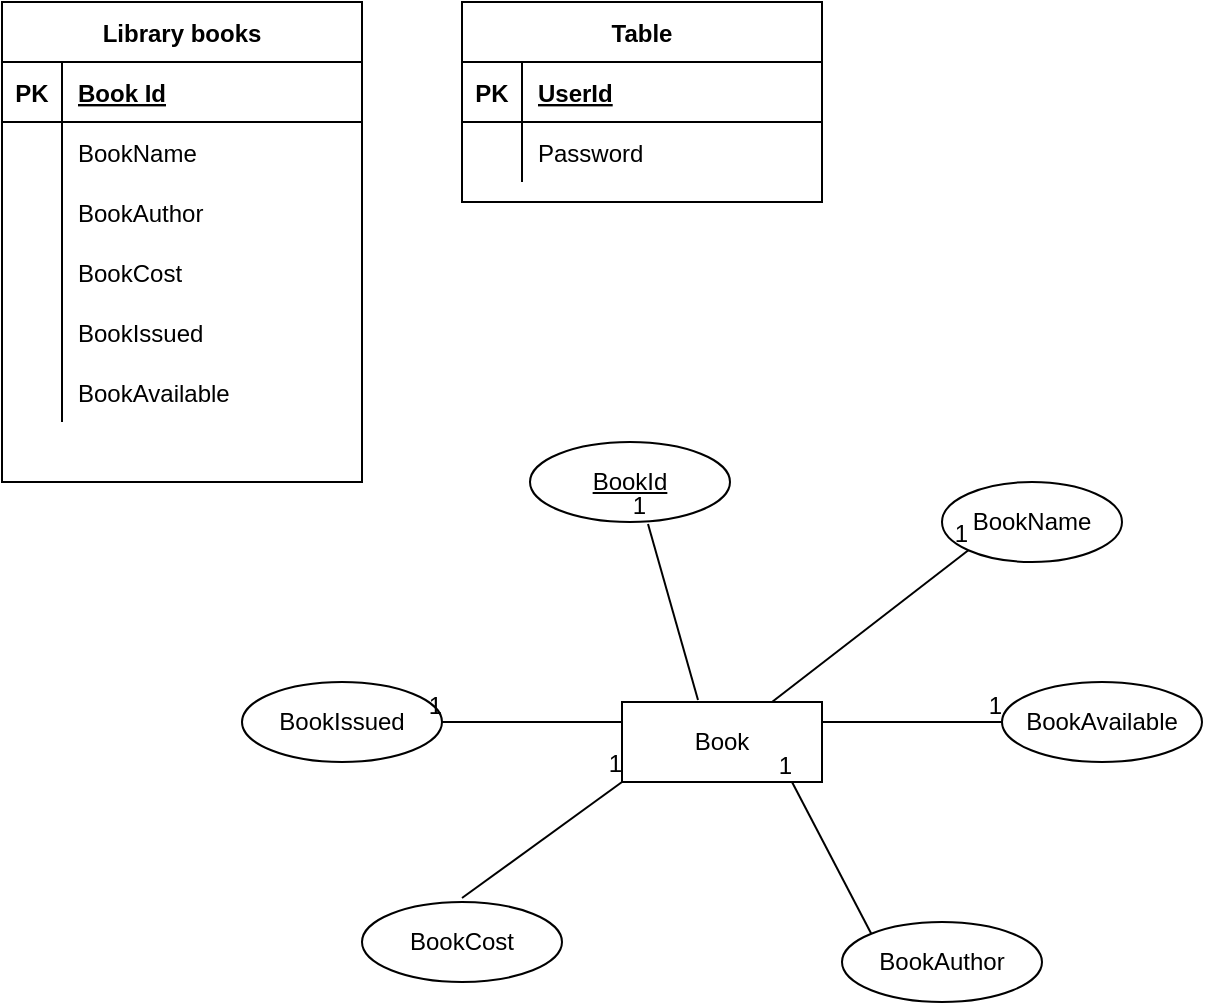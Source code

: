 <mxfile version="14.6.6" type="device"><diagram id="8IzIusPrfg8YGCjuG6Dw" name="Page-1"><mxGraphModel dx="868" dy="450" grid="1" gridSize="10" guides="1" tooltips="1" connect="1" arrows="1" fold="1" page="1" pageScale="1" pageWidth="827" pageHeight="1169" math="0" shadow="0"><root><mxCell id="0"/><mxCell id="1" parent="0"/><mxCell id="39pZ0wao1GSA8Xzcf4c5-17" value="Library books" style="shape=table;startSize=30;container=1;collapsible=1;childLayout=tableLayout;fixedRows=1;rowLines=0;fontStyle=1;align=center;resizeLast=1;" vertex="1" parent="1"><mxGeometry x="50" y="60" width="180" height="240" as="geometry"/></mxCell><mxCell id="39pZ0wao1GSA8Xzcf4c5-18" value="" style="shape=partialRectangle;collapsible=0;dropTarget=0;pointerEvents=0;fillColor=none;top=0;left=0;bottom=1;right=0;points=[[0,0.5],[1,0.5]];portConstraint=eastwest;" vertex="1" parent="39pZ0wao1GSA8Xzcf4c5-17"><mxGeometry y="30" width="180" height="30" as="geometry"/></mxCell><mxCell id="39pZ0wao1GSA8Xzcf4c5-19" value="PK" style="shape=partialRectangle;connectable=0;fillColor=none;top=0;left=0;bottom=0;right=0;fontStyle=1;overflow=hidden;" vertex="1" parent="39pZ0wao1GSA8Xzcf4c5-18"><mxGeometry width="30" height="30" as="geometry"/></mxCell><mxCell id="39pZ0wao1GSA8Xzcf4c5-20" value="Book Id" style="shape=partialRectangle;connectable=0;fillColor=none;top=0;left=0;bottom=0;right=0;align=left;spacingLeft=6;fontStyle=5;overflow=hidden;" vertex="1" parent="39pZ0wao1GSA8Xzcf4c5-18"><mxGeometry x="30" width="150" height="30" as="geometry"/></mxCell><mxCell id="39pZ0wao1GSA8Xzcf4c5-21" value="" style="shape=partialRectangle;collapsible=0;dropTarget=0;pointerEvents=0;fillColor=none;top=0;left=0;bottom=0;right=0;points=[[0,0.5],[1,0.5]];portConstraint=eastwest;" vertex="1" parent="39pZ0wao1GSA8Xzcf4c5-17"><mxGeometry y="60" width="180" height="30" as="geometry"/></mxCell><mxCell id="39pZ0wao1GSA8Xzcf4c5-22" value="" style="shape=partialRectangle;connectable=0;fillColor=none;top=0;left=0;bottom=0;right=0;editable=1;overflow=hidden;" vertex="1" parent="39pZ0wao1GSA8Xzcf4c5-21"><mxGeometry width="30" height="30" as="geometry"/></mxCell><mxCell id="39pZ0wao1GSA8Xzcf4c5-23" value="BookName" style="shape=partialRectangle;connectable=0;fillColor=none;top=0;left=0;bottom=0;right=0;align=left;spacingLeft=6;overflow=hidden;" vertex="1" parent="39pZ0wao1GSA8Xzcf4c5-21"><mxGeometry x="30" width="150" height="30" as="geometry"/></mxCell><mxCell id="39pZ0wao1GSA8Xzcf4c5-24" value="" style="shape=partialRectangle;collapsible=0;dropTarget=0;pointerEvents=0;fillColor=none;top=0;left=0;bottom=0;right=0;points=[[0,0.5],[1,0.5]];portConstraint=eastwest;" vertex="1" parent="39pZ0wao1GSA8Xzcf4c5-17"><mxGeometry y="90" width="180" height="30" as="geometry"/></mxCell><mxCell id="39pZ0wao1GSA8Xzcf4c5-25" value="" style="shape=partialRectangle;connectable=0;fillColor=none;top=0;left=0;bottom=0;right=0;editable=1;overflow=hidden;" vertex="1" parent="39pZ0wao1GSA8Xzcf4c5-24"><mxGeometry width="30" height="30" as="geometry"/></mxCell><mxCell id="39pZ0wao1GSA8Xzcf4c5-26" value="BookAuthor" style="shape=partialRectangle;connectable=0;fillColor=none;top=0;left=0;bottom=0;right=0;align=left;spacingLeft=6;overflow=hidden;" vertex="1" parent="39pZ0wao1GSA8Xzcf4c5-24"><mxGeometry x="30" width="150" height="30" as="geometry"/></mxCell><mxCell id="39pZ0wao1GSA8Xzcf4c5-27" value="" style="shape=partialRectangle;collapsible=0;dropTarget=0;pointerEvents=0;fillColor=none;top=0;left=0;bottom=0;right=0;points=[[0,0.5],[1,0.5]];portConstraint=eastwest;" vertex="1" parent="39pZ0wao1GSA8Xzcf4c5-17"><mxGeometry y="120" width="180" height="30" as="geometry"/></mxCell><mxCell id="39pZ0wao1GSA8Xzcf4c5-28" value="" style="shape=partialRectangle;connectable=0;fillColor=none;top=0;left=0;bottom=0;right=0;editable=1;overflow=hidden;" vertex="1" parent="39pZ0wao1GSA8Xzcf4c5-27"><mxGeometry width="30" height="30" as="geometry"/></mxCell><mxCell id="39pZ0wao1GSA8Xzcf4c5-29" value="BookCost" style="shape=partialRectangle;connectable=0;fillColor=none;top=0;left=0;bottom=0;right=0;align=left;spacingLeft=6;overflow=hidden;" vertex="1" parent="39pZ0wao1GSA8Xzcf4c5-27"><mxGeometry x="30" width="150" height="30" as="geometry"/></mxCell><mxCell id="39pZ0wao1GSA8Xzcf4c5-31" style="shape=partialRectangle;collapsible=0;dropTarget=0;pointerEvents=0;fillColor=none;top=0;left=0;bottom=0;right=0;points=[[0,0.5],[1,0.5]];portConstraint=eastwest;" vertex="1" parent="39pZ0wao1GSA8Xzcf4c5-17"><mxGeometry y="150" width="180" height="30" as="geometry"/></mxCell><mxCell id="39pZ0wao1GSA8Xzcf4c5-32" style="shape=partialRectangle;connectable=0;fillColor=none;top=0;left=0;bottom=0;right=0;editable=1;overflow=hidden;" vertex="1" parent="39pZ0wao1GSA8Xzcf4c5-31"><mxGeometry width="30" height="30" as="geometry"/></mxCell><mxCell id="39pZ0wao1GSA8Xzcf4c5-33" value="BookIssued" style="shape=partialRectangle;connectable=0;fillColor=none;top=0;left=0;bottom=0;right=0;align=left;spacingLeft=6;overflow=hidden;" vertex="1" parent="39pZ0wao1GSA8Xzcf4c5-31"><mxGeometry x="30" width="150" height="30" as="geometry"/></mxCell><mxCell id="39pZ0wao1GSA8Xzcf4c5-34" style="shape=partialRectangle;collapsible=0;dropTarget=0;pointerEvents=0;fillColor=none;top=0;left=0;bottom=0;right=0;points=[[0,0.5],[1,0.5]];portConstraint=eastwest;" vertex="1" parent="39pZ0wao1GSA8Xzcf4c5-17"><mxGeometry y="180" width="180" height="30" as="geometry"/></mxCell><mxCell id="39pZ0wao1GSA8Xzcf4c5-35" style="shape=partialRectangle;connectable=0;fillColor=none;top=0;left=0;bottom=0;right=0;editable=1;overflow=hidden;" vertex="1" parent="39pZ0wao1GSA8Xzcf4c5-34"><mxGeometry width="30" height="30" as="geometry"/></mxCell><mxCell id="39pZ0wao1GSA8Xzcf4c5-36" value="BookAvailable" style="shape=partialRectangle;connectable=0;fillColor=none;top=0;left=0;bottom=0;right=0;align=left;spacingLeft=6;overflow=hidden;" vertex="1" parent="39pZ0wao1GSA8Xzcf4c5-34"><mxGeometry x="30" width="150" height="30" as="geometry"/></mxCell><mxCell id="39pZ0wao1GSA8Xzcf4c5-37" value="Table" style="shape=table;startSize=30;container=1;collapsible=1;childLayout=tableLayout;fixedRows=1;rowLines=0;fontStyle=1;align=center;resizeLast=1;" vertex="1" parent="1"><mxGeometry x="280" y="60" width="180" height="100" as="geometry"/></mxCell><mxCell id="39pZ0wao1GSA8Xzcf4c5-38" value="" style="shape=partialRectangle;collapsible=0;dropTarget=0;pointerEvents=0;fillColor=none;top=0;left=0;bottom=1;right=0;points=[[0,0.5],[1,0.5]];portConstraint=eastwest;" vertex="1" parent="39pZ0wao1GSA8Xzcf4c5-37"><mxGeometry y="30" width="180" height="30" as="geometry"/></mxCell><mxCell id="39pZ0wao1GSA8Xzcf4c5-39" value="PK" style="shape=partialRectangle;connectable=0;fillColor=none;top=0;left=0;bottom=0;right=0;fontStyle=1;overflow=hidden;" vertex="1" parent="39pZ0wao1GSA8Xzcf4c5-38"><mxGeometry width="30" height="30" as="geometry"/></mxCell><mxCell id="39pZ0wao1GSA8Xzcf4c5-40" value="UserId" style="shape=partialRectangle;connectable=0;fillColor=none;top=0;left=0;bottom=0;right=0;align=left;spacingLeft=6;fontStyle=5;overflow=hidden;" vertex="1" parent="39pZ0wao1GSA8Xzcf4c5-38"><mxGeometry x="30" width="150" height="30" as="geometry"/></mxCell><mxCell id="39pZ0wao1GSA8Xzcf4c5-44" value="" style="shape=partialRectangle;collapsible=0;dropTarget=0;pointerEvents=0;fillColor=none;top=0;left=0;bottom=0;right=0;points=[[0,0.5],[1,0.5]];portConstraint=eastwest;" vertex="1" parent="39pZ0wao1GSA8Xzcf4c5-37"><mxGeometry y="60" width="180" height="30" as="geometry"/></mxCell><mxCell id="39pZ0wao1GSA8Xzcf4c5-45" value="" style="shape=partialRectangle;connectable=0;fillColor=none;top=0;left=0;bottom=0;right=0;editable=1;overflow=hidden;" vertex="1" parent="39pZ0wao1GSA8Xzcf4c5-44"><mxGeometry width="30" height="30" as="geometry"/></mxCell><mxCell id="39pZ0wao1GSA8Xzcf4c5-46" value="Password" style="shape=partialRectangle;connectable=0;fillColor=none;top=0;left=0;bottom=0;right=0;align=left;spacingLeft=6;overflow=hidden;" vertex="1" parent="39pZ0wao1GSA8Xzcf4c5-44"><mxGeometry x="30" width="150" height="30" as="geometry"/></mxCell><mxCell id="39pZ0wao1GSA8Xzcf4c5-57" value="Book" style="whiteSpace=wrap;html=1;align=center;" vertex="1" parent="1"><mxGeometry x="360" y="410" width="100" height="40" as="geometry"/></mxCell><mxCell id="39pZ0wao1GSA8Xzcf4c5-58" value="BookIssued" style="ellipse;whiteSpace=wrap;html=1;align=center;" vertex="1" parent="1"><mxGeometry x="170" y="400" width="100" height="40" as="geometry"/></mxCell><mxCell id="39pZ0wao1GSA8Xzcf4c5-59" value="BookCost" style="ellipse;whiteSpace=wrap;html=1;align=center;" vertex="1" parent="1"><mxGeometry x="230" y="510" width="100" height="40" as="geometry"/></mxCell><mxCell id="39pZ0wao1GSA8Xzcf4c5-60" value="BookAuthor" style="ellipse;whiteSpace=wrap;html=1;align=center;" vertex="1" parent="1"><mxGeometry x="470" y="520" width="100" height="40" as="geometry"/></mxCell><mxCell id="39pZ0wao1GSA8Xzcf4c5-61" value="BookName" style="ellipse;whiteSpace=wrap;html=1;align=center;" vertex="1" parent="1"><mxGeometry x="520" y="300" width="90" height="40" as="geometry"/></mxCell><mxCell id="39pZ0wao1GSA8Xzcf4c5-62" value="BookId" style="ellipse;whiteSpace=wrap;html=1;align=center;fontStyle=4;" vertex="1" parent="1"><mxGeometry x="314" y="280" width="100" height="40" as="geometry"/></mxCell><mxCell id="39pZ0wao1GSA8Xzcf4c5-63" value="BookAvailable" style="ellipse;whiteSpace=wrap;html=1;align=center;" vertex="1" parent="1"><mxGeometry x="550" y="400" width="100" height="40" as="geometry"/></mxCell><mxCell id="39pZ0wao1GSA8Xzcf4c5-64" value="" style="endArrow=none;html=1;rounded=0;entryX=0.59;entryY=1.025;entryDx=0;entryDy=0;entryPerimeter=0;exitX=0.38;exitY=-0.025;exitDx=0;exitDy=0;exitPerimeter=0;" edge="1" parent="1" source="39pZ0wao1GSA8Xzcf4c5-57" target="39pZ0wao1GSA8Xzcf4c5-62"><mxGeometry relative="1" as="geometry"><mxPoint x="330" y="400" as="sourcePoint"/><mxPoint x="490" y="400" as="targetPoint"/></mxGeometry></mxCell><mxCell id="39pZ0wao1GSA8Xzcf4c5-65" value="1" style="resizable=0;html=1;align=right;verticalAlign=bottom;" connectable="0" vertex="1" parent="39pZ0wao1GSA8Xzcf4c5-64"><mxGeometry x="1" relative="1" as="geometry"/></mxCell><mxCell id="39pZ0wao1GSA8Xzcf4c5-70" value="" style="endArrow=none;html=1;rounded=0;entryX=1;entryY=0.5;entryDx=0;entryDy=0;exitX=0;exitY=0.25;exitDx=0;exitDy=0;" edge="1" parent="1" source="39pZ0wao1GSA8Xzcf4c5-57" target="39pZ0wao1GSA8Xzcf4c5-58"><mxGeometry relative="1" as="geometry"><mxPoint x="330" y="458" as="sourcePoint"/><mxPoint x="305" y="370" as="targetPoint"/></mxGeometry></mxCell><mxCell id="39pZ0wao1GSA8Xzcf4c5-71" value="1" style="resizable=0;html=1;align=right;verticalAlign=bottom;" connectable="0" vertex="1" parent="39pZ0wao1GSA8Xzcf4c5-70"><mxGeometry x="1" relative="1" as="geometry"/></mxCell><mxCell id="39pZ0wao1GSA8Xzcf4c5-72" value="" style="endArrow=none;html=1;rounded=0;entryX=0;entryY=1;entryDx=0;entryDy=0;" edge="1" parent="1" target="39pZ0wao1GSA8Xzcf4c5-57"><mxGeometry relative="1" as="geometry"><mxPoint x="280" y="508" as="sourcePoint"/><mxPoint x="314" y="420" as="targetPoint"/></mxGeometry></mxCell><mxCell id="39pZ0wao1GSA8Xzcf4c5-73" value="1" style="resizable=0;html=1;align=right;verticalAlign=bottom;" connectable="0" vertex="1" parent="39pZ0wao1GSA8Xzcf4c5-72"><mxGeometry x="1" relative="1" as="geometry"/></mxCell><mxCell id="39pZ0wao1GSA8Xzcf4c5-74" value="" style="endArrow=none;html=1;rounded=0;entryX=0.59;entryY=1.025;entryDx=0;entryDy=0;entryPerimeter=0;exitX=0;exitY=0;exitDx=0;exitDy=0;" edge="1" parent="1" source="39pZ0wao1GSA8Xzcf4c5-60"><mxGeometry relative="1" as="geometry"><mxPoint x="470" y="538" as="sourcePoint"/><mxPoint x="445" y="450" as="targetPoint"/></mxGeometry></mxCell><mxCell id="39pZ0wao1GSA8Xzcf4c5-75" value="1" style="resizable=0;html=1;align=right;verticalAlign=bottom;" connectable="0" vertex="1" parent="39pZ0wao1GSA8Xzcf4c5-74"><mxGeometry x="1" relative="1" as="geometry"/></mxCell><mxCell id="39pZ0wao1GSA8Xzcf4c5-76" value="" style="endArrow=none;html=1;rounded=0;entryX=0;entryY=1;entryDx=0;entryDy=0;exitX=0.75;exitY=0;exitDx=0;exitDy=0;" edge="1" parent="1" source="39pZ0wao1GSA8Xzcf4c5-57" target="39pZ0wao1GSA8Xzcf4c5-61"><mxGeometry relative="1" as="geometry"><mxPoint x="450" y="406" as="sourcePoint"/><mxPoint x="383" y="331" as="targetPoint"/></mxGeometry></mxCell><mxCell id="39pZ0wao1GSA8Xzcf4c5-77" value="1" style="resizable=0;html=1;align=right;verticalAlign=bottom;" connectable="0" vertex="1" parent="39pZ0wao1GSA8Xzcf4c5-76"><mxGeometry x="1" relative="1" as="geometry"/></mxCell><mxCell id="39pZ0wao1GSA8Xzcf4c5-78" value="" style="endArrow=none;html=1;rounded=0;entryX=0;entryY=0.5;entryDx=0;entryDy=0;" edge="1" parent="1" target="39pZ0wao1GSA8Xzcf4c5-63"><mxGeometry relative="1" as="geometry"><mxPoint x="460" y="420" as="sourcePoint"/><mxPoint x="543.18" y="344.142" as="targetPoint"/></mxGeometry></mxCell><mxCell id="39pZ0wao1GSA8Xzcf4c5-79" value="1" style="resizable=0;html=1;align=right;verticalAlign=bottom;" connectable="0" vertex="1" parent="39pZ0wao1GSA8Xzcf4c5-78"><mxGeometry x="1" relative="1" as="geometry"/></mxCell></root></mxGraphModel></diagram></mxfile>